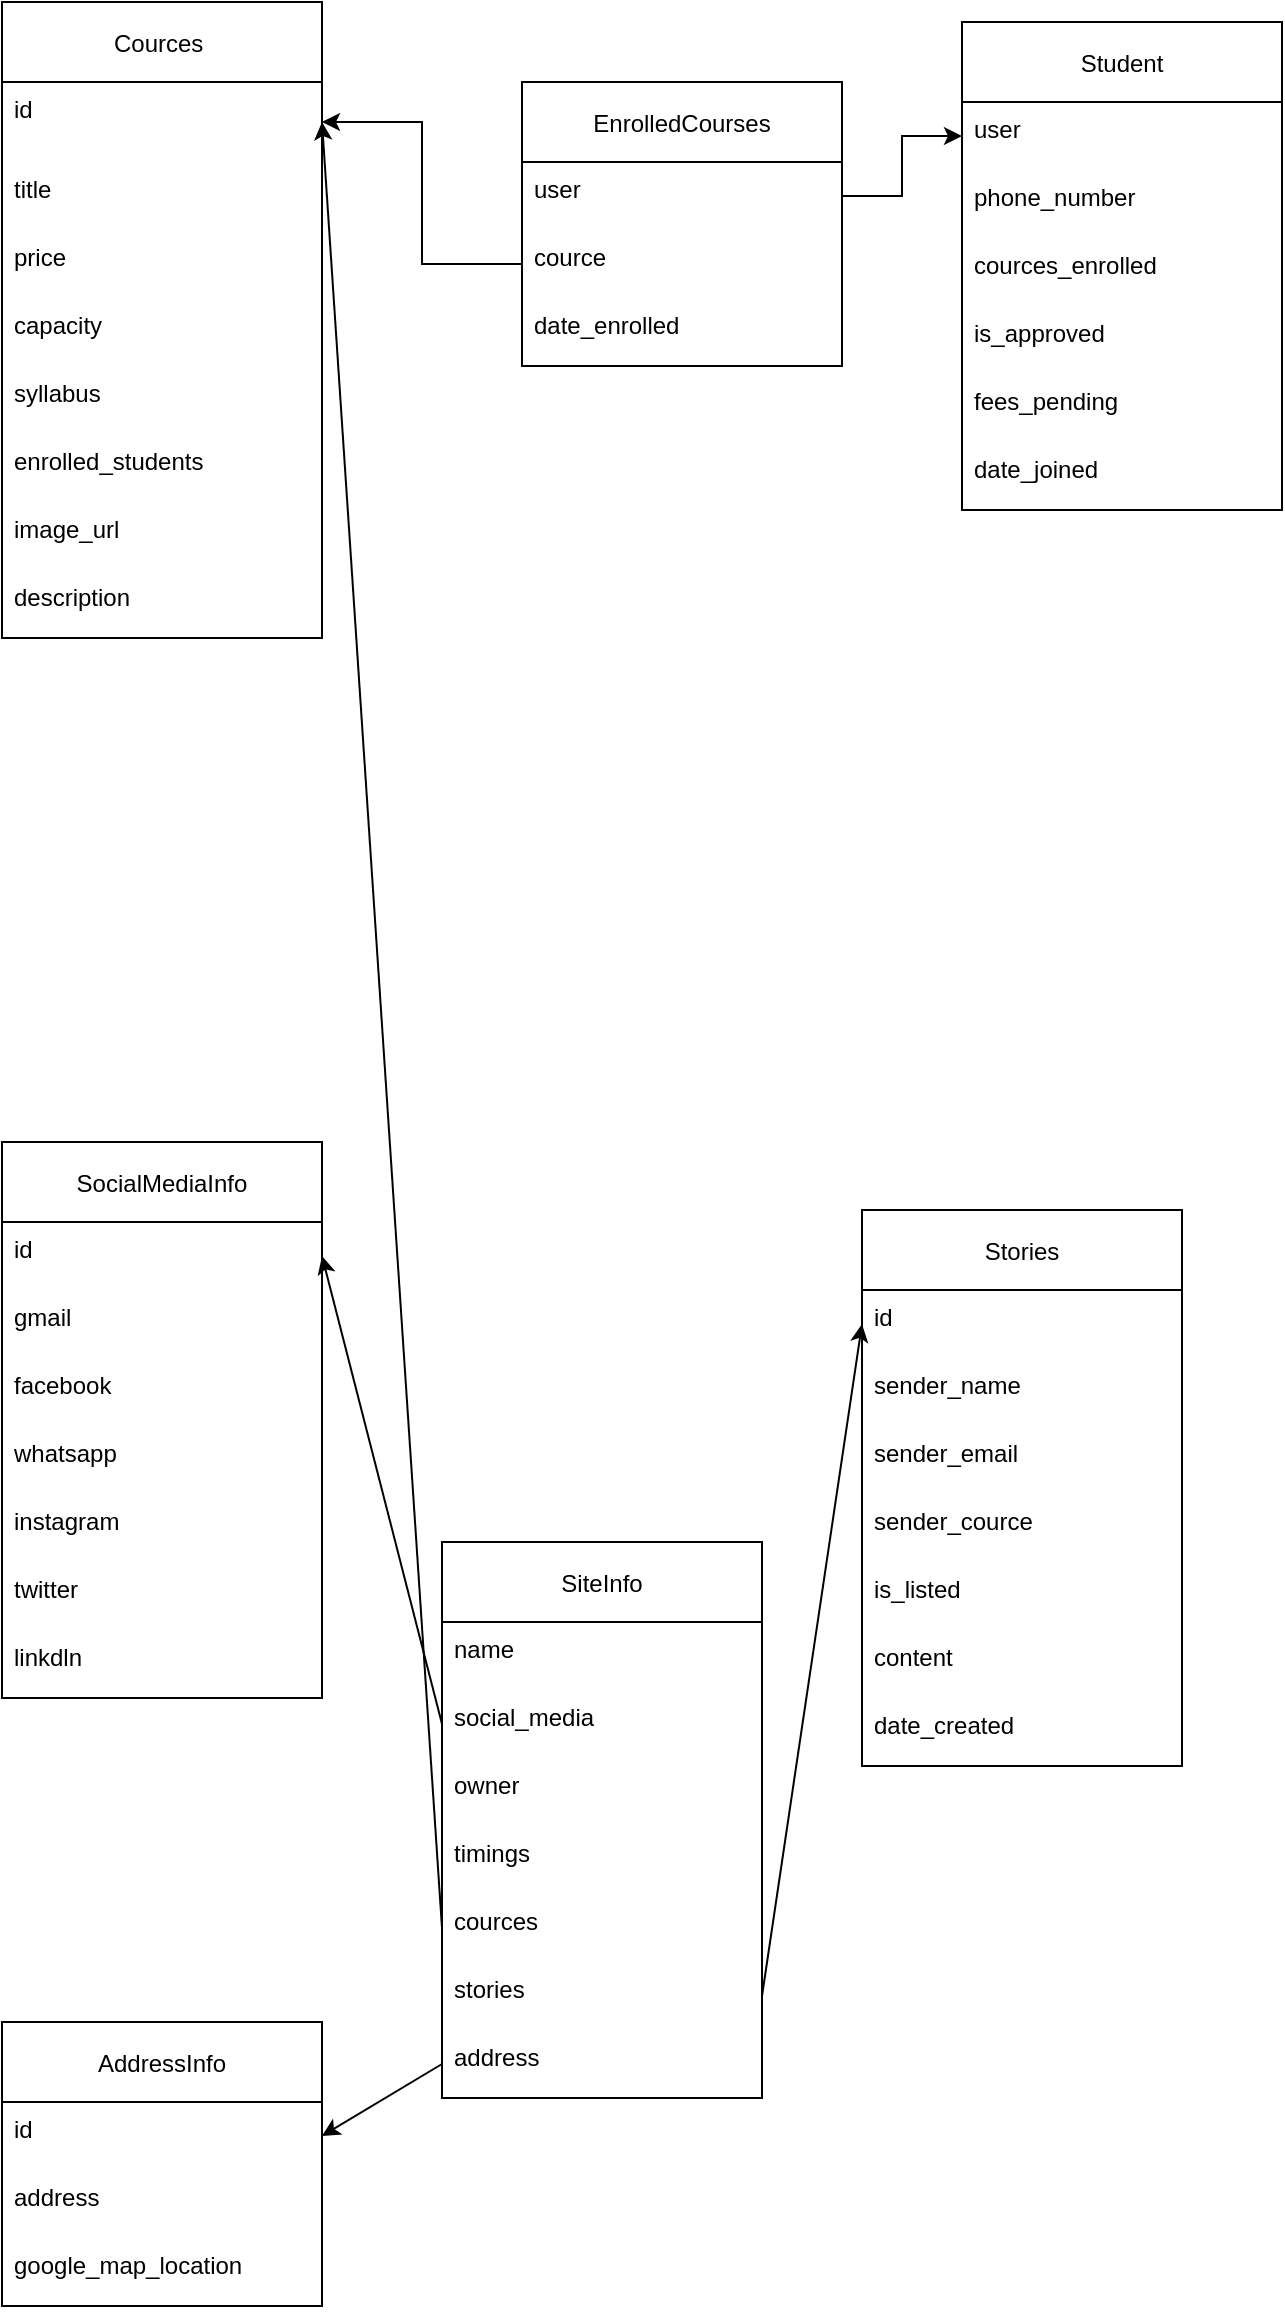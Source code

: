 <mxfile>
    <diagram id="2SDWXR31MCw6WZbOXWfc" name="Page-1">
        <mxGraphModel dx="439" dy="1653" grid="1" gridSize="10" guides="1" tooltips="1" connect="1" arrows="1" fold="1" page="1" pageScale="1" pageWidth="850" pageHeight="1100" math="0" shadow="0">
            <root>
                <mxCell id="0"/>
                <mxCell id="1" parent="0"/>
                <mxCell id="1YMcYzVdeeYM0YwtyNEZ-6" value="Cources " style="swimlane;fontStyle=0;childLayout=stackLayout;horizontal=1;startSize=40;fillColor=none;horizontalStack=0;resizeParent=1;resizeParentMax=0;resizeLast=0;collapsible=1;marginBottom=0;" parent="1" vertex="1">
                    <mxGeometry x="20" y="-110" width="160" height="318" as="geometry">
                        <mxRectangle x="350" y="-20" width="50" height="26" as="alternateBounds"/>
                    </mxGeometry>
                </mxCell>
                <mxCell id="1YMcYzVdeeYM0YwtyNEZ-7" value="id" style="text;strokeColor=none;fillColor=none;align=left;verticalAlign=top;spacingLeft=4;spacingRight=4;overflow=hidden;rotatable=0;points=[[0,0.5],[1,0.5]];portConstraint=eastwest;" parent="1YMcYzVdeeYM0YwtyNEZ-6" vertex="1">
                    <mxGeometry y="40" width="160" height="40" as="geometry"/>
                </mxCell>
                <mxCell id="1YMcYzVdeeYM0YwtyNEZ-11" value="title" style="text;strokeColor=none;fillColor=none;align=left;verticalAlign=top;spacingLeft=4;spacingRight=4;overflow=hidden;rotatable=0;points=[[0,0.5],[1,0.5]];portConstraint=eastwest;" parent="1YMcYzVdeeYM0YwtyNEZ-6" vertex="1">
                    <mxGeometry y="80" width="160" height="34" as="geometry"/>
                </mxCell>
                <mxCell id="1YMcYzVdeeYM0YwtyNEZ-12" value="price" style="text;strokeColor=none;fillColor=none;align=left;verticalAlign=top;spacingLeft=4;spacingRight=4;overflow=hidden;rotatable=0;points=[[0,0.5],[1,0.5]];portConstraint=eastwest;" parent="1YMcYzVdeeYM0YwtyNEZ-6" vertex="1">
                    <mxGeometry y="114" width="160" height="34" as="geometry"/>
                </mxCell>
                <mxCell id="1YMcYzVdeeYM0YwtyNEZ-8" value="capacity" style="text;strokeColor=none;fillColor=none;align=left;verticalAlign=top;spacingLeft=4;spacingRight=4;overflow=hidden;rotatable=0;points=[[0,0.5],[1,0.5]];portConstraint=eastwest;" parent="1YMcYzVdeeYM0YwtyNEZ-6" vertex="1">
                    <mxGeometry y="148" width="160" height="34" as="geometry"/>
                </mxCell>
                <mxCell id="1YMcYzVdeeYM0YwtyNEZ-16" value="syllabus" style="text;strokeColor=none;fillColor=none;align=left;verticalAlign=top;spacingLeft=4;spacingRight=4;overflow=hidden;rotatable=0;points=[[0,0.5],[1,0.5]];portConstraint=eastwest;" parent="1YMcYzVdeeYM0YwtyNEZ-6" vertex="1">
                    <mxGeometry y="182" width="160" height="34" as="geometry"/>
                </mxCell>
                <mxCell id="1YMcYzVdeeYM0YwtyNEZ-14" value="enrolled_students" style="text;strokeColor=none;fillColor=none;align=left;verticalAlign=top;spacingLeft=4;spacingRight=4;overflow=hidden;rotatable=0;points=[[0,0.5],[1,0.5]];portConstraint=eastwest;" parent="1YMcYzVdeeYM0YwtyNEZ-6" vertex="1">
                    <mxGeometry y="216" width="160" height="34" as="geometry"/>
                </mxCell>
                <mxCell id="1YMcYzVdeeYM0YwtyNEZ-15" value="image_url" style="text;strokeColor=none;fillColor=none;align=left;verticalAlign=top;spacingLeft=4;spacingRight=4;overflow=hidden;rotatable=0;points=[[0,0.5],[1,0.5]];portConstraint=eastwest;" parent="1YMcYzVdeeYM0YwtyNEZ-6" vertex="1">
                    <mxGeometry y="250" width="160" height="34" as="geometry"/>
                </mxCell>
                <mxCell id="1YMcYzVdeeYM0YwtyNEZ-13" value="description" style="text;strokeColor=none;fillColor=none;align=left;verticalAlign=top;spacingLeft=4;spacingRight=4;overflow=hidden;rotatable=0;points=[[0,0.5],[1,0.5]];portConstraint=eastwest;" parent="1YMcYzVdeeYM0YwtyNEZ-6" vertex="1">
                    <mxGeometry y="284" width="160" height="34" as="geometry"/>
                </mxCell>
                <mxCell id="1YMcYzVdeeYM0YwtyNEZ-17" value="Student" style="swimlane;fontStyle=0;childLayout=stackLayout;horizontal=1;startSize=40;fillColor=none;horizontalStack=0;resizeParent=1;resizeParentMax=0;resizeLast=0;collapsible=1;marginBottom=0;" parent="1" vertex="1">
                    <mxGeometry x="500" y="-100" width="160" height="244" as="geometry">
                        <mxRectangle x="350" y="-20" width="50" height="26" as="alternateBounds"/>
                    </mxGeometry>
                </mxCell>
                <mxCell id="1YMcYzVdeeYM0YwtyNEZ-19" value="user" style="text;strokeColor=none;fillColor=none;align=left;verticalAlign=top;spacingLeft=4;spacingRight=4;overflow=hidden;rotatable=0;points=[[0,0.5],[1,0.5]];portConstraint=eastwest;" parent="1YMcYzVdeeYM0YwtyNEZ-17" vertex="1">
                    <mxGeometry y="40" width="160" height="34" as="geometry"/>
                </mxCell>
                <mxCell id="1YMcYzVdeeYM0YwtyNEZ-20" value="phone_number" style="text;strokeColor=none;fillColor=none;align=left;verticalAlign=top;spacingLeft=4;spacingRight=4;overflow=hidden;rotatable=0;points=[[0,0.5],[1,0.5]];portConstraint=eastwest;" parent="1YMcYzVdeeYM0YwtyNEZ-17" vertex="1">
                    <mxGeometry y="74" width="160" height="34" as="geometry"/>
                </mxCell>
                <mxCell id="1YMcYzVdeeYM0YwtyNEZ-22" value="cources_enrolled" style="text;strokeColor=none;fillColor=none;align=left;verticalAlign=top;spacingLeft=4;spacingRight=4;overflow=hidden;rotatable=0;points=[[0,0.5],[1,0.5]];portConstraint=eastwest;" parent="1YMcYzVdeeYM0YwtyNEZ-17" vertex="1">
                    <mxGeometry y="108" width="160" height="34" as="geometry"/>
                </mxCell>
                <mxCell id="1YMcYzVdeeYM0YwtyNEZ-23" value="is_approved" style="text;strokeColor=none;fillColor=none;align=left;verticalAlign=top;spacingLeft=4;spacingRight=4;overflow=hidden;rotatable=0;points=[[0,0.5],[1,0.5]];portConstraint=eastwest;" parent="1YMcYzVdeeYM0YwtyNEZ-17" vertex="1">
                    <mxGeometry y="142" width="160" height="34" as="geometry"/>
                </mxCell>
                <mxCell id="1YMcYzVdeeYM0YwtyNEZ-24" value="fees_pending" style="text;strokeColor=none;fillColor=none;align=left;verticalAlign=top;spacingLeft=4;spacingRight=4;overflow=hidden;rotatable=0;points=[[0,0.5],[1,0.5]];portConstraint=eastwest;" parent="1YMcYzVdeeYM0YwtyNEZ-17" vertex="1">
                    <mxGeometry y="176" width="160" height="34" as="geometry"/>
                </mxCell>
                <mxCell id="1YMcYzVdeeYM0YwtyNEZ-25" value="date_joined" style="text;strokeColor=none;fillColor=none;align=left;verticalAlign=top;spacingLeft=4;spacingRight=4;overflow=hidden;rotatable=0;points=[[0,0.5],[1,0.5]];portConstraint=eastwest;" parent="1YMcYzVdeeYM0YwtyNEZ-17" vertex="1">
                    <mxGeometry y="210" width="160" height="34" as="geometry"/>
                </mxCell>
                <mxCell id="1YMcYzVdeeYM0YwtyNEZ-26" value="EnrolledCourses" style="swimlane;fontStyle=0;childLayout=stackLayout;horizontal=1;startSize=40;fillColor=none;horizontalStack=0;resizeParent=1;resizeParentMax=0;resizeLast=0;collapsible=1;marginBottom=0;" parent="1" vertex="1">
                    <mxGeometry x="280" y="-70" width="160" height="142" as="geometry">
                        <mxRectangle x="350" y="-20" width="50" height="26" as="alternateBounds"/>
                    </mxGeometry>
                </mxCell>
                <mxCell id="1YMcYzVdeeYM0YwtyNEZ-27" value="user" style="text;strokeColor=none;fillColor=none;align=left;verticalAlign=top;spacingLeft=4;spacingRight=4;overflow=hidden;rotatable=0;points=[[0,0.5],[1,0.5]];portConstraint=eastwest;" parent="1YMcYzVdeeYM0YwtyNEZ-26" vertex="1">
                    <mxGeometry y="40" width="160" height="34" as="geometry"/>
                </mxCell>
                <mxCell id="1YMcYzVdeeYM0YwtyNEZ-28" value="cource" style="text;strokeColor=none;fillColor=none;align=left;verticalAlign=top;spacingLeft=4;spacingRight=4;overflow=hidden;rotatable=0;points=[[0,0.5],[1,0.5]];portConstraint=eastwest;" parent="1YMcYzVdeeYM0YwtyNEZ-26" vertex="1">
                    <mxGeometry y="74" width="160" height="34" as="geometry"/>
                </mxCell>
                <mxCell id="1YMcYzVdeeYM0YwtyNEZ-32" value="date_enrolled" style="text;strokeColor=none;fillColor=none;align=left;verticalAlign=top;spacingLeft=4;spacingRight=4;overflow=hidden;rotatable=0;points=[[0,0.5],[1,0.5]];portConstraint=eastwest;" parent="1YMcYzVdeeYM0YwtyNEZ-26" vertex="1">
                    <mxGeometry y="108" width="160" height="34" as="geometry"/>
                </mxCell>
                <mxCell id="1YMcYzVdeeYM0YwtyNEZ-34" style="edgeStyle=orthogonalEdgeStyle;rounded=0;orthogonalLoop=1;jettySize=auto;html=1;exitX=1;exitY=0.5;exitDx=0;exitDy=0;entryX=0;entryY=0.5;entryDx=0;entryDy=0;" parent="1" source="1YMcYzVdeeYM0YwtyNEZ-27" target="1YMcYzVdeeYM0YwtyNEZ-19" edge="1">
                    <mxGeometry relative="1" as="geometry"/>
                </mxCell>
                <mxCell id="1YMcYzVdeeYM0YwtyNEZ-35" style="edgeStyle=orthogonalEdgeStyle;rounded=0;orthogonalLoop=1;jettySize=auto;html=1;exitX=0;exitY=0.5;exitDx=0;exitDy=0;entryX=1;entryY=0.5;entryDx=0;entryDy=0;" parent="1" source="1YMcYzVdeeYM0YwtyNEZ-28" target="1YMcYzVdeeYM0YwtyNEZ-7" edge="1">
                    <mxGeometry relative="1" as="geometry"/>
                </mxCell>
                <mxCell id="2" value="SiteInfo" style="swimlane;fontStyle=0;childLayout=stackLayout;horizontal=1;startSize=40;fillColor=none;horizontalStack=0;resizeParent=1;resizeParentMax=0;resizeLast=0;collapsible=1;marginBottom=0;" vertex="1" parent="1">
                    <mxGeometry x="240" y="660" width="160" height="278" as="geometry">
                        <mxRectangle x="350" y="-20" width="50" height="26" as="alternateBounds"/>
                    </mxGeometry>
                </mxCell>
                <mxCell id="3" value="name" style="text;strokeColor=none;fillColor=none;align=left;verticalAlign=top;spacingLeft=4;spacingRight=4;overflow=hidden;rotatable=0;points=[[0,0.5],[1,0.5]];portConstraint=eastwest;" vertex="1" parent="2">
                    <mxGeometry y="40" width="160" height="34" as="geometry"/>
                </mxCell>
                <mxCell id="45" value="social_media" style="text;strokeColor=none;fillColor=none;align=left;verticalAlign=top;spacingLeft=4;spacingRight=4;overflow=hidden;rotatable=0;points=[[0,0.5],[1,0.5]];portConstraint=eastwest;" vertex="1" parent="2">
                    <mxGeometry y="74" width="160" height="34" as="geometry"/>
                </mxCell>
                <mxCell id="9" value="owner" style="text;strokeColor=none;fillColor=none;align=left;verticalAlign=top;spacingLeft=4;spacingRight=4;overflow=hidden;rotatable=0;points=[[0,0.5],[1,0.5]];portConstraint=eastwest;" vertex="1" parent="2">
                    <mxGeometry y="108" width="160" height="34" as="geometry"/>
                </mxCell>
                <mxCell id="13" value="timings" style="text;strokeColor=none;fillColor=none;align=left;verticalAlign=top;spacingLeft=4;spacingRight=4;overflow=hidden;rotatable=0;points=[[0,0.5],[1,0.5]];portConstraint=eastwest;" vertex="1" parent="2">
                    <mxGeometry y="142" width="160" height="34" as="geometry"/>
                </mxCell>
                <mxCell id="14" value="cources" style="text;strokeColor=none;fillColor=none;align=left;verticalAlign=top;spacingLeft=4;spacingRight=4;overflow=hidden;rotatable=0;points=[[0,0.5],[1,0.5]];portConstraint=eastwest;" vertex="1" parent="2">
                    <mxGeometry y="176" width="160" height="34" as="geometry"/>
                </mxCell>
                <mxCell id="15" value="stories" style="text;strokeColor=none;fillColor=none;align=left;verticalAlign=top;spacingLeft=4;spacingRight=4;overflow=hidden;rotatable=0;points=[[0,0.5],[1,0.5]];portConstraint=eastwest;" vertex="1" parent="2">
                    <mxGeometry y="210" width="160" height="34" as="geometry"/>
                </mxCell>
                <mxCell id="46" value="address" style="text;strokeColor=none;fillColor=none;align=left;verticalAlign=top;spacingLeft=4;spacingRight=4;overflow=hidden;rotatable=0;points=[[0,0.5],[1,0.5]];portConstraint=eastwest;" vertex="1" parent="2">
                    <mxGeometry y="244" width="160" height="34" as="geometry"/>
                </mxCell>
                <mxCell id="17" value="SocialMediaInfo" style="swimlane;fontStyle=0;childLayout=stackLayout;horizontal=1;startSize=40;fillColor=none;horizontalStack=0;resizeParent=1;resizeParentMax=0;resizeLast=0;collapsible=1;marginBottom=0;" vertex="1" parent="1">
                    <mxGeometry x="20" y="460" width="160" height="278" as="geometry">
                        <mxRectangle x="350" y="-20" width="50" height="26" as="alternateBounds"/>
                    </mxGeometry>
                </mxCell>
                <mxCell id="19" value="id" style="text;strokeColor=none;fillColor=none;align=left;verticalAlign=top;spacingLeft=4;spacingRight=4;overflow=hidden;rotatable=0;points=[[0,0.5],[1,0.5]];portConstraint=eastwest;" vertex="1" parent="17">
                    <mxGeometry y="40" width="160" height="34" as="geometry"/>
                </mxCell>
                <mxCell id="50" value="gmail" style="text;strokeColor=none;fillColor=none;align=left;verticalAlign=top;spacingLeft=4;spacingRight=4;overflow=hidden;rotatable=0;points=[[0,0.5],[1,0.5]];portConstraint=eastwest;" vertex="1" parent="17">
                    <mxGeometry y="74" width="160" height="34" as="geometry"/>
                </mxCell>
                <mxCell id="20" value="facebook" style="text;strokeColor=none;fillColor=none;align=left;verticalAlign=top;spacingLeft=4;spacingRight=4;overflow=hidden;rotatable=0;points=[[0,0.5],[1,0.5]];portConstraint=eastwest;" vertex="1" parent="17">
                    <mxGeometry y="108" width="160" height="34" as="geometry"/>
                </mxCell>
                <mxCell id="21" value="whatsapp" style="text;strokeColor=none;fillColor=none;align=left;verticalAlign=top;spacingLeft=4;spacingRight=4;overflow=hidden;rotatable=0;points=[[0,0.5],[1,0.5]];portConstraint=eastwest;" vertex="1" parent="17">
                    <mxGeometry y="142" width="160" height="34" as="geometry"/>
                </mxCell>
                <mxCell id="22" value="instagram" style="text;strokeColor=none;fillColor=none;align=left;verticalAlign=top;spacingLeft=4;spacingRight=4;overflow=hidden;rotatable=0;points=[[0,0.5],[1,0.5]];portConstraint=eastwest;" vertex="1" parent="17">
                    <mxGeometry y="176" width="160" height="34" as="geometry"/>
                </mxCell>
                <mxCell id="23" value="twitter" style="text;strokeColor=none;fillColor=none;align=left;verticalAlign=top;spacingLeft=4;spacingRight=4;overflow=hidden;rotatable=0;points=[[0,0.5],[1,0.5]];portConstraint=eastwest;" vertex="1" parent="17">
                    <mxGeometry y="210" width="160" height="34" as="geometry"/>
                </mxCell>
                <mxCell id="24" value="linkdln" style="text;strokeColor=none;fillColor=none;align=left;verticalAlign=top;spacingLeft=4;spacingRight=4;overflow=hidden;rotatable=0;points=[[0,0.5],[1,0.5]];portConstraint=eastwest;" vertex="1" parent="17">
                    <mxGeometry y="244" width="160" height="34" as="geometry"/>
                </mxCell>
                <mxCell id="31" value="AddressInfo" style="swimlane;fontStyle=0;childLayout=stackLayout;horizontal=1;startSize=40;fillColor=none;horizontalStack=0;resizeParent=1;resizeParentMax=0;resizeLast=0;collapsible=1;marginBottom=0;" vertex="1" parent="1">
                    <mxGeometry x="20" y="900" width="160" height="142" as="geometry">
                        <mxRectangle x="350" y="-20" width="50" height="26" as="alternateBounds"/>
                    </mxGeometry>
                </mxCell>
                <mxCell id="40" value="id" style="text;strokeColor=none;fillColor=none;align=left;verticalAlign=top;spacingLeft=4;spacingRight=4;overflow=hidden;rotatable=0;points=[[0,0.5],[1,0.5]];portConstraint=eastwest;" vertex="1" parent="31">
                    <mxGeometry y="40" width="160" height="34" as="geometry"/>
                </mxCell>
                <mxCell id="48" value="address" style="text;strokeColor=none;fillColor=none;align=left;verticalAlign=top;spacingLeft=4;spacingRight=4;overflow=hidden;rotatable=0;points=[[0,0.5],[1,0.5]];portConstraint=eastwest;" vertex="1" parent="31">
                    <mxGeometry y="74" width="160" height="34" as="geometry"/>
                </mxCell>
                <mxCell id="41" value="google_map_location" style="text;strokeColor=none;fillColor=none;align=left;verticalAlign=top;spacingLeft=4;spacingRight=4;overflow=hidden;rotatable=0;points=[[0,0.5],[1,0.5]];portConstraint=eastwest;" vertex="1" parent="31">
                    <mxGeometry y="108" width="160" height="34" as="geometry"/>
                </mxCell>
                <mxCell id="54" value="Stories" style="swimlane;fontStyle=0;childLayout=stackLayout;horizontal=1;startSize=40;fillColor=none;horizontalStack=0;resizeParent=1;resizeParentMax=0;resizeLast=0;collapsible=1;marginBottom=0;" vertex="1" parent="1">
                    <mxGeometry x="450" y="494" width="160" height="278" as="geometry">
                        <mxRectangle x="350" y="-20" width="50" height="26" as="alternateBounds"/>
                    </mxGeometry>
                </mxCell>
                <mxCell id="55" value="id" style="text;strokeColor=none;fillColor=none;align=left;verticalAlign=top;spacingLeft=4;spacingRight=4;overflow=hidden;rotatable=0;points=[[0,0.5],[1,0.5]];portConstraint=eastwest;" vertex="1" parent="54">
                    <mxGeometry y="40" width="160" height="34" as="geometry"/>
                </mxCell>
                <mxCell id="56" value="sender_name" style="text;strokeColor=none;fillColor=none;align=left;verticalAlign=top;spacingLeft=4;spacingRight=4;overflow=hidden;rotatable=0;points=[[0,0.5],[1,0.5]];portConstraint=eastwest;" vertex="1" parent="54">
                    <mxGeometry y="74" width="160" height="34" as="geometry"/>
                </mxCell>
                <mxCell id="57" value="sender_email" style="text;strokeColor=none;fillColor=none;align=left;verticalAlign=top;spacingLeft=4;spacingRight=4;overflow=hidden;rotatable=0;points=[[0,0.5],[1,0.5]];portConstraint=eastwest;" vertex="1" parent="54">
                    <mxGeometry y="108" width="160" height="34" as="geometry"/>
                </mxCell>
                <mxCell id="61" value="sender_cource" style="text;strokeColor=none;fillColor=none;align=left;verticalAlign=top;spacingLeft=4;spacingRight=4;overflow=hidden;rotatable=0;points=[[0,0.5],[1,0.5]];portConstraint=eastwest;" vertex="1" parent="54">
                    <mxGeometry y="142" width="160" height="34" as="geometry"/>
                </mxCell>
                <mxCell id="59" value="is_listed" style="text;strokeColor=none;fillColor=none;align=left;verticalAlign=top;spacingLeft=4;spacingRight=4;overflow=hidden;rotatable=0;points=[[0,0.5],[1,0.5]];portConstraint=eastwest;" vertex="1" parent="54">
                    <mxGeometry y="176" width="160" height="34" as="geometry"/>
                </mxCell>
                <mxCell id="60" value="content" style="text;strokeColor=none;fillColor=none;align=left;verticalAlign=top;spacingLeft=4;spacingRight=4;overflow=hidden;rotatable=0;points=[[0,0.5],[1,0.5]];portConstraint=eastwest;" vertex="1" parent="54">
                    <mxGeometry y="210" width="160" height="34" as="geometry"/>
                </mxCell>
                <mxCell id="58" value="date_created" style="text;strokeColor=none;fillColor=none;align=left;verticalAlign=top;spacingLeft=4;spacingRight=4;overflow=hidden;rotatable=0;points=[[0,0.5],[1,0.5]];portConstraint=eastwest;" vertex="1" parent="54">
                    <mxGeometry y="244" width="160" height="34" as="geometry"/>
                </mxCell>
                <mxCell id="62" style="edgeStyle=none;html=1;exitX=0;exitY=0.5;exitDx=0;exitDy=0;entryX=1;entryY=0.5;entryDx=0;entryDy=0;" edge="1" parent="1" source="46" target="40">
                    <mxGeometry relative="1" as="geometry"/>
                </mxCell>
                <mxCell id="63" style="edgeStyle=none;html=1;exitX=0;exitY=0.5;exitDx=0;exitDy=0;entryX=1;entryY=0.5;entryDx=0;entryDy=0;" edge="1" parent="1" source="45" target="19">
                    <mxGeometry relative="1" as="geometry"/>
                </mxCell>
                <mxCell id="64" style="edgeStyle=none;html=1;exitX=1;exitY=0.5;exitDx=0;exitDy=0;entryX=0;entryY=0.5;entryDx=0;entryDy=0;" edge="1" parent="1" source="15" target="55">
                    <mxGeometry relative="1" as="geometry"/>
                </mxCell>
                <mxCell id="65" style="edgeStyle=none;html=1;exitX=0;exitY=0.5;exitDx=0;exitDy=0;entryX=1;entryY=0.5;entryDx=0;entryDy=0;" edge="1" parent="1" source="14" target="1YMcYzVdeeYM0YwtyNEZ-7">
                    <mxGeometry relative="1" as="geometry"/>
                </mxCell>
            </root>
        </mxGraphModel>
    </diagram>
</mxfile>